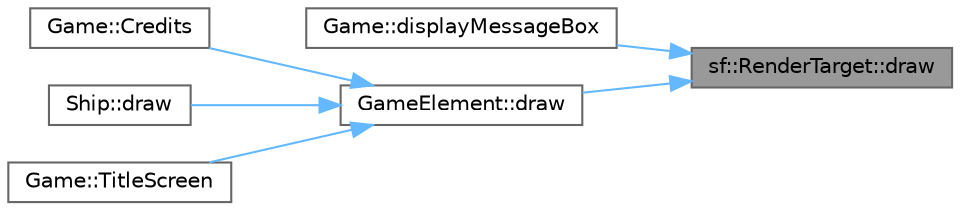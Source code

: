digraph "sf::RenderTarget::draw"
{
 // LATEX_PDF_SIZE
  bgcolor="transparent";
  edge [fontname=Helvetica,fontsize=10,labelfontname=Helvetica,labelfontsize=10];
  node [fontname=Helvetica,fontsize=10,shape=box,height=0.2,width=0.4];
  rankdir="RL";
  Node1 [id="Node000001",label="sf::RenderTarget::draw",height=0.2,width=0.4,color="gray40", fillcolor="grey60", style="filled", fontcolor="black",tooltip="Draw a drawable object to the render target."];
  Node1 -> Node2 [id="edge1_Node000001_Node000002",dir="back",color="steelblue1",style="solid",tooltip=" "];
  Node2 [id="Node000002",label="Game::displayMessageBox",height=0.2,width=0.4,color="grey40", fillcolor="white", style="filled",URL="$class_game.html#a53c405ca404f33fb2d8a134cf5be2dab",tooltip="Displays a message box with the given message."];
  Node1 -> Node3 [id="edge2_Node000001_Node000003",dir="back",color="steelblue1",style="solid",tooltip=" "];
  Node3 [id="Node000003",label="GameElement::draw",height=0.2,width=0.4,color="grey40", fillcolor="white", style="filled",URL="$class_game_element.html#acf7f870e29984b676839b81d63c56762",tooltip="Draws the game element on the given window."];
  Node3 -> Node4 [id="edge3_Node000003_Node000004",dir="back",color="steelblue1",style="solid",tooltip=" "];
  Node4 [id="Node000004",label="Game::Credits",height=0.2,width=0.4,color="grey40", fillcolor="white", style="filled",URL="$class_game.html#a4d28783b967a9c3232844ab2dd62849f",tooltip="Displays the credits screen."];
  Node3 -> Node5 [id="edge4_Node000003_Node000005",dir="back",color="steelblue1",style="solid",tooltip=" "];
  Node5 [id="Node000005",label="Ship::draw",height=0.2,width=0.4,color="grey40", fillcolor="white", style="filled",URL="$class_ship.html#a4aff4ec4251ab3e5e54e907bea930122",tooltip="Draws the ship on the given window."];
  Node3 -> Node6 [id="edge5_Node000003_Node000006",dir="back",color="steelblue1",style="solid",tooltip=" "];
  Node6 [id="Node000006",label="Game::TitleScreen",height=0.2,width=0.4,color="grey40", fillcolor="white", style="filled",URL="$class_game.html#afbd2a10283d47cdc5057fb3d957a944d",tooltip="Displays the title screen."];
}
